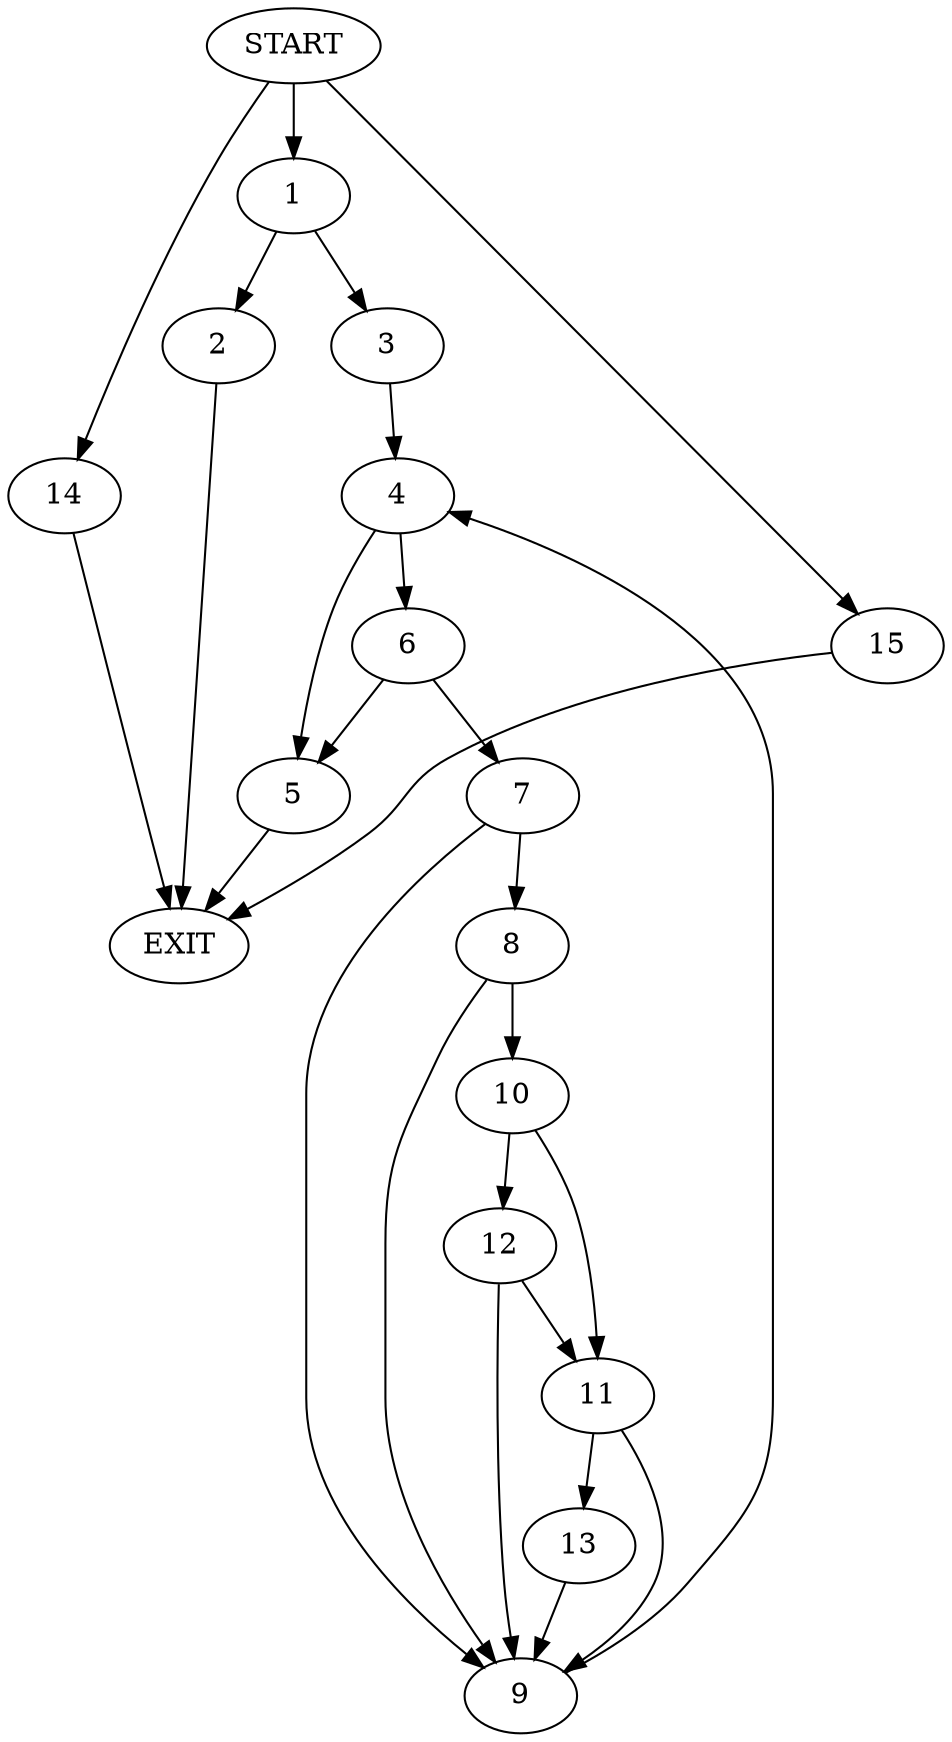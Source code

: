 digraph {
0 [label="START"]
16 [label="EXIT"]
0 -> 1
1 -> 2
1 -> 3
3 -> 4
2 -> 16
4 -> 5
4 -> 6
6 -> 7
6 -> 5
5 -> 16
7 -> 8
7 -> 9
8 -> 9
8 -> 10
9 -> 4
10 -> 11
10 -> 12
12 -> 9
12 -> 11
11 -> 13
11 -> 9
13 -> 9
0 -> 14
14 -> 16
0 -> 15
15 -> 16
}
